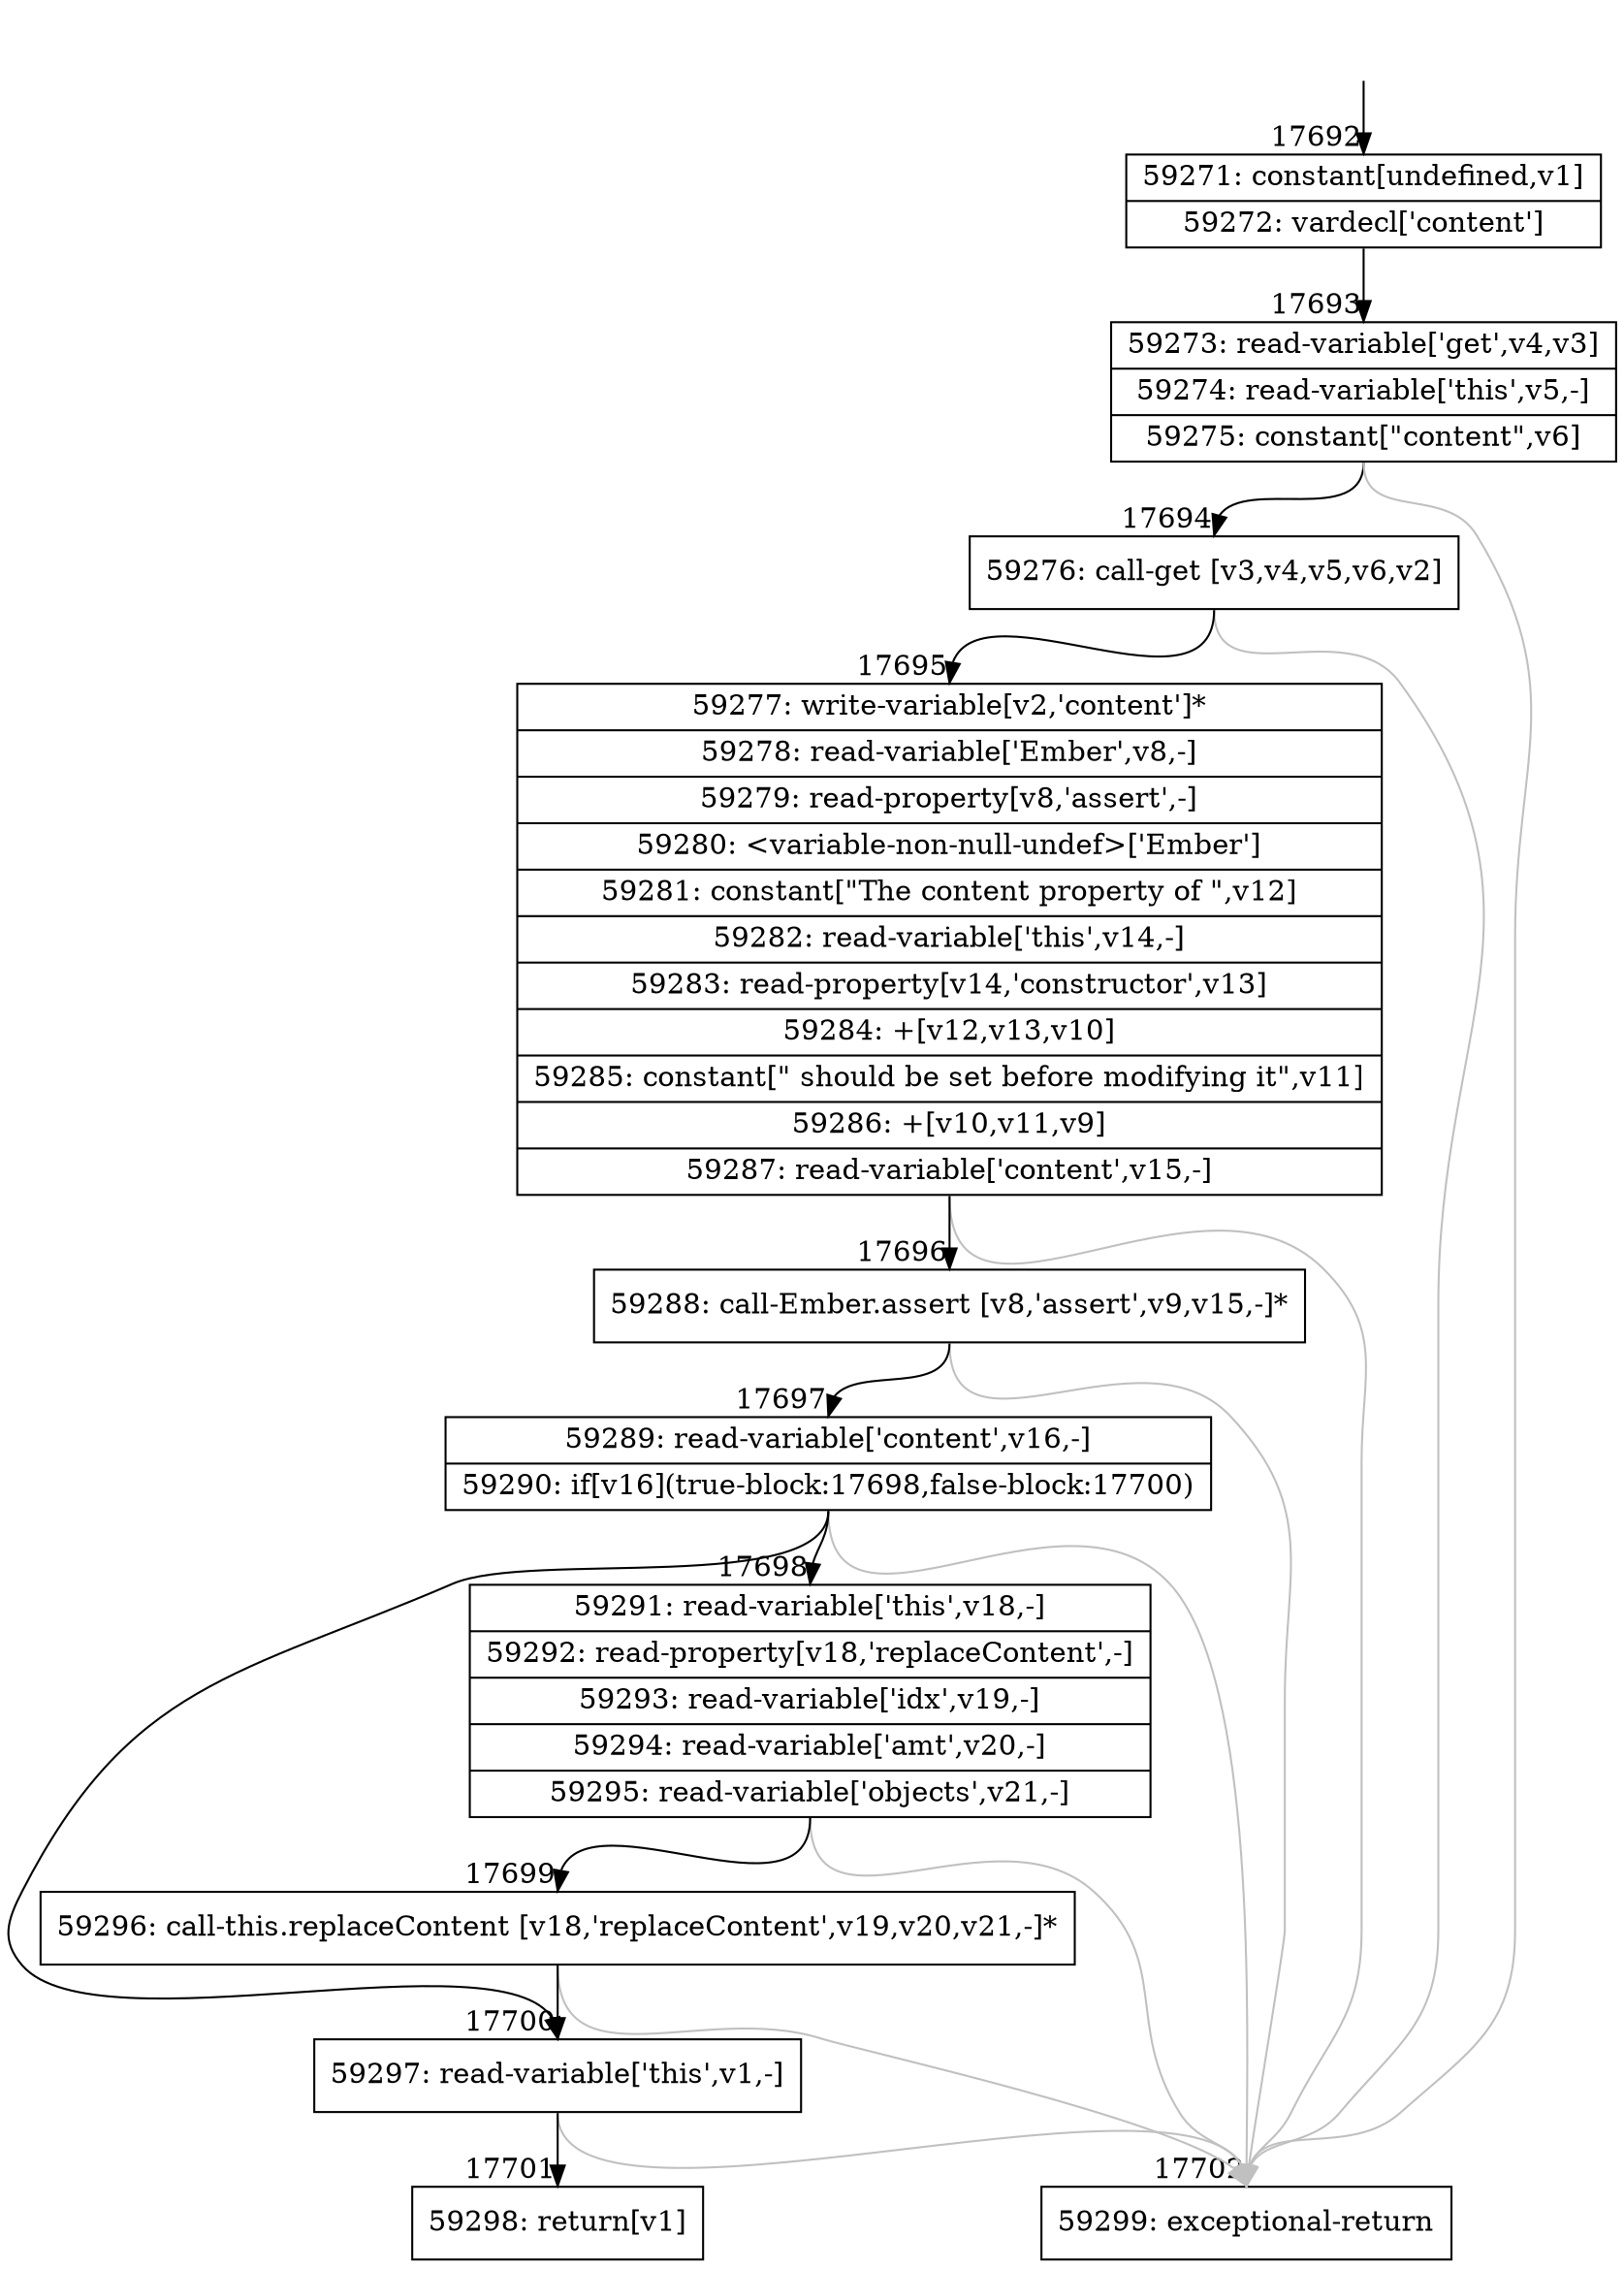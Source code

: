 digraph {
rankdir="TD"
BB_entry1526[shape=none,label=""];
BB_entry1526 -> BB17692 [tailport=s, headport=n, headlabel="    17692"]
BB17692 [shape=record label="{59271: constant[undefined,v1]|59272: vardecl['content']}" ] 
BB17692 -> BB17693 [tailport=s, headport=n, headlabel="      17693"]
BB17693 [shape=record label="{59273: read-variable['get',v4,v3]|59274: read-variable['this',v5,-]|59275: constant[\"content\",v6]}" ] 
BB17693 -> BB17694 [tailport=s, headport=n, headlabel="      17694"]
BB17693 -> BB17702 [tailport=s, headport=n, color=gray, headlabel="      17702"]
BB17694 [shape=record label="{59276: call-get [v3,v4,v5,v6,v2]}" ] 
BB17694 -> BB17695 [tailport=s, headport=n, headlabel="      17695"]
BB17694 -> BB17702 [tailport=s, headport=n, color=gray]
BB17695 [shape=record label="{59277: write-variable[v2,'content']*|59278: read-variable['Ember',v8,-]|59279: read-property[v8,'assert',-]|59280: \<variable-non-null-undef\>['Ember']|59281: constant[\"The content property of \",v12]|59282: read-variable['this',v14,-]|59283: read-property[v14,'constructor',v13]|59284: +[v12,v13,v10]|59285: constant[\" should be set before modifying it\",v11]|59286: +[v10,v11,v9]|59287: read-variable['content',v15,-]}" ] 
BB17695 -> BB17696 [tailport=s, headport=n, headlabel="      17696"]
BB17695 -> BB17702 [tailport=s, headport=n, color=gray]
BB17696 [shape=record label="{59288: call-Ember.assert [v8,'assert',v9,v15,-]*}" ] 
BB17696 -> BB17697 [tailport=s, headport=n, headlabel="      17697"]
BB17696 -> BB17702 [tailport=s, headport=n, color=gray]
BB17697 [shape=record label="{59289: read-variable['content',v16,-]|59290: if[v16](true-block:17698,false-block:17700)}" ] 
BB17697 -> BB17698 [tailport=s, headport=n, headlabel="      17698"]
BB17697 -> BB17700 [tailport=s, headport=n, headlabel="      17700"]
BB17697 -> BB17702 [tailport=s, headport=n, color=gray]
BB17698 [shape=record label="{59291: read-variable['this',v18,-]|59292: read-property[v18,'replaceContent',-]|59293: read-variable['idx',v19,-]|59294: read-variable['amt',v20,-]|59295: read-variable['objects',v21,-]}" ] 
BB17698 -> BB17699 [tailport=s, headport=n, headlabel="      17699"]
BB17698 -> BB17702 [tailport=s, headport=n, color=gray]
BB17699 [shape=record label="{59296: call-this.replaceContent [v18,'replaceContent',v19,v20,v21,-]*}" ] 
BB17699 -> BB17700 [tailport=s, headport=n]
BB17699 -> BB17702 [tailport=s, headport=n, color=gray]
BB17700 [shape=record label="{59297: read-variable['this',v1,-]}" ] 
BB17700 -> BB17701 [tailport=s, headport=n, headlabel="      17701"]
BB17700 -> BB17702 [tailport=s, headport=n, color=gray]
BB17701 [shape=record label="{59298: return[v1]}" ] 
BB17702 [shape=record label="{59299: exceptional-return}" ] 
//#$~ 33411
}
